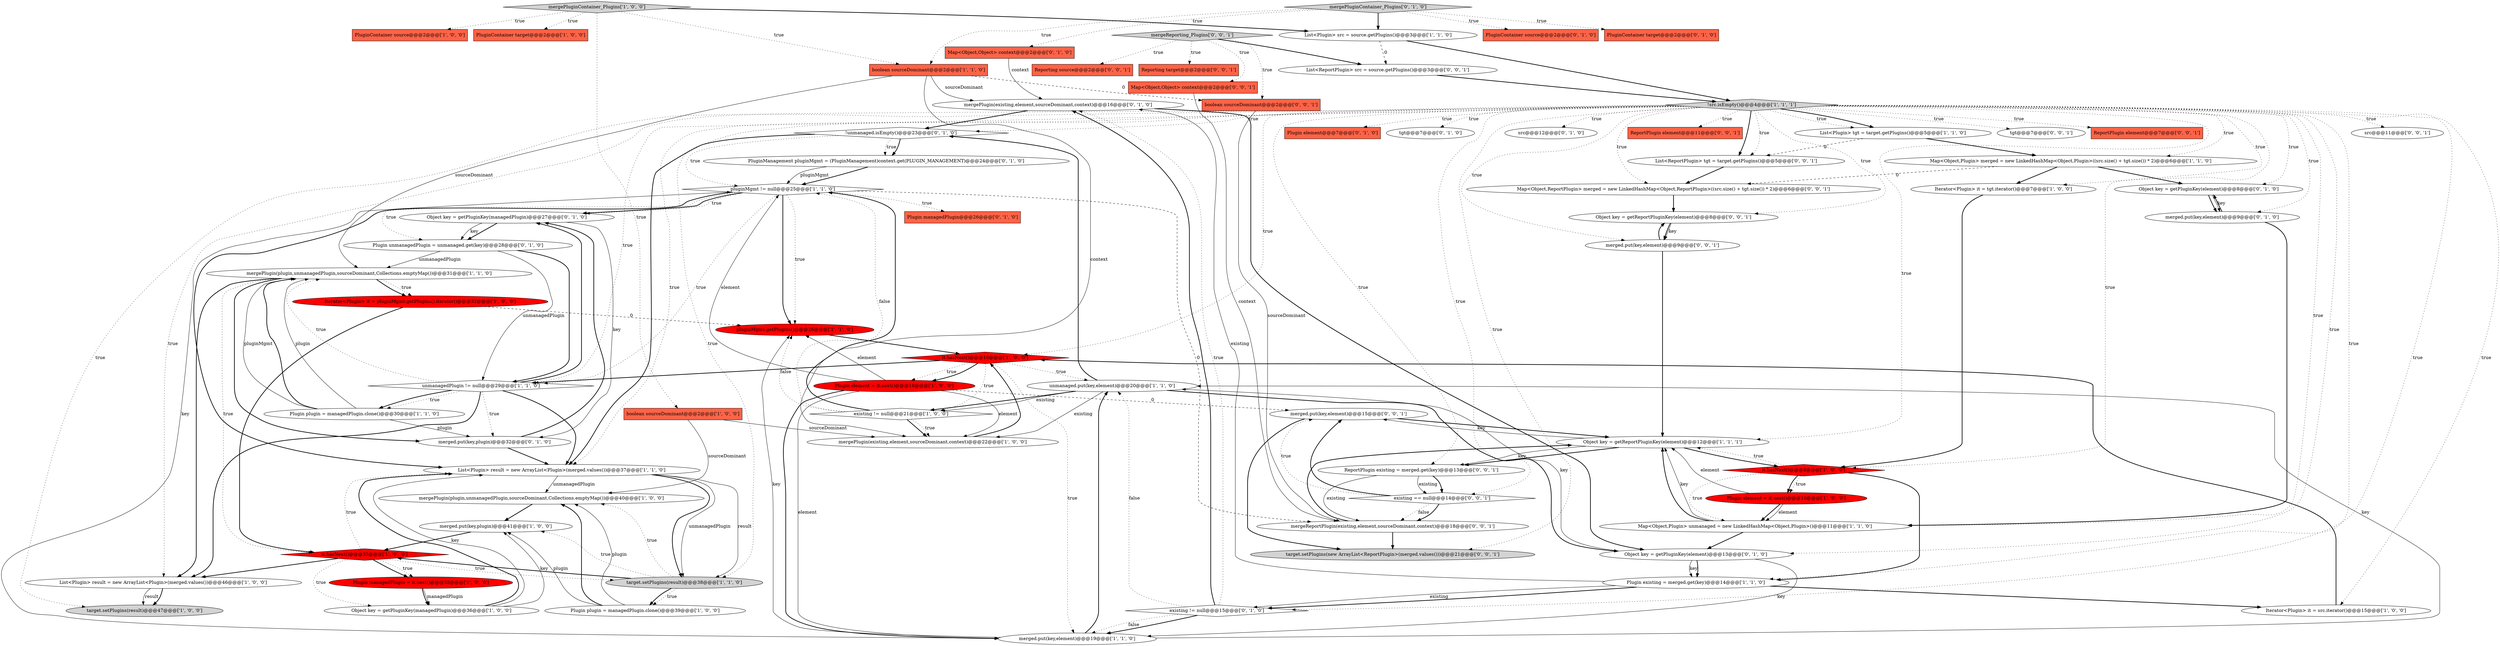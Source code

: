 digraph {
50 [style = filled, label = "Map<Object,Object> context@@@2@@@['0', '1', '0']", fillcolor = tomato, shape = box image = "AAA0AAABBB2BBB"];
32 [style = filled, label = "Object key = getReportPluginKey(element)@@@12@@@['1', '1', '1']", fillcolor = white, shape = ellipse image = "AAA0AAABBB1BBB"];
56 [style = filled, label = "List<ReportPlugin> src = source.getPlugins()@@@3@@@['0', '0', '1']", fillcolor = white, shape = ellipse image = "AAA0AAABBB3BBB"];
25 [style = filled, label = "unmanaged.put(key,element)@@@20@@@['1', '1', '0']", fillcolor = white, shape = ellipse image = "AAA0AAABBB1BBB"];
52 [style = filled, label = "Plugin element@@@7@@@['0', '1', '0']", fillcolor = tomato, shape = box image = "AAA0AAABBB2BBB"];
23 [style = filled, label = "Iterator<Plugin> it = pluginMgmt.getPlugins().iterator()@@@32@@@['1', '0', '0']", fillcolor = red, shape = ellipse image = "AAA1AAABBB1BBB"];
55 [style = filled, label = "Object key = getPluginKey(managedPlugin)@@@27@@@['0', '1', '0']", fillcolor = white, shape = ellipse image = "AAA0AAABBB2BBB"];
1 [style = filled, label = "List<Plugin> result = new ArrayList<Plugin>(merged.values())@@@46@@@['1', '0', '0']", fillcolor = white, shape = ellipse image = "AAA0AAABBB1BBB"];
47 [style = filled, label = "PluginContainer source@@@2@@@['0', '1', '0']", fillcolor = tomato, shape = box image = "AAA0AAABBB2BBB"];
73 [style = filled, label = "List<ReportPlugin> tgt = target.getPlugins()@@@5@@@['0', '0', '1']", fillcolor = white, shape = ellipse image = "AAA0AAABBB3BBB"];
12 [style = filled, label = "merged.put(key,plugin)@@@41@@@['1', '0', '0']", fillcolor = white, shape = ellipse image = "AAA0AAABBB1BBB"];
13 [style = filled, label = "Plugin element = it.next()@@@18@@@['1', '0', '0']", fillcolor = red, shape = ellipse image = "AAA1AAABBB1BBB"];
15 [style = filled, label = "List<Plugin> src = source.getPlugins()@@@3@@@['1', '1', '0']", fillcolor = white, shape = ellipse image = "AAA0AAABBB1BBB"];
20 [style = filled, label = "Plugin plugin = managedPlugin.clone()@@@30@@@['1', '1', '0']", fillcolor = white, shape = ellipse image = "AAA0AAABBB1BBB"];
40 [style = filled, label = "PluginManagement pluginMgmt = (PluginManagement)context.get(PLUGIN_MANAGEMENT)@@@24@@@['0', '1', '0']", fillcolor = white, shape = ellipse image = "AAA0AAABBB2BBB"];
44 [style = filled, label = "tgt@@@7@@@['0', '1', '0']", fillcolor = white, shape = ellipse image = "AAA0AAABBB2BBB"];
46 [style = filled, label = "mergePlugin(existing,element,sourceDominant,context)@@@16@@@['0', '1', '0']", fillcolor = white, shape = ellipse image = "AAA0AAABBB2BBB"];
33 [style = filled, label = "merged.put(key,element)@@@19@@@['1', '1', '0']", fillcolor = white, shape = ellipse image = "AAA0AAABBB1BBB"];
18 [style = filled, label = "pluginMgmt != null@@@25@@@['1', '1', '0']", fillcolor = white, shape = diamond image = "AAA0AAABBB1BBB"];
29 [style = filled, label = "List<Plugin> tgt = target.getPlugins()@@@5@@@['1', '1', '0']", fillcolor = white, shape = ellipse image = "AAA0AAABBB1BBB"];
59 [style = filled, label = "merged.put(key,element)@@@9@@@['0', '0', '1']", fillcolor = white, shape = ellipse image = "AAA0AAABBB3BBB"];
31 [style = filled, label = "!src.isEmpty()@@@4@@@['1', '1', '1']", fillcolor = lightgray, shape = diamond image = "AAA0AAABBB1BBB"];
65 [style = filled, label = "target.setPlugins(new ArrayList<ReportPlugin>(merged.values()))@@@21@@@['0', '0', '1']", fillcolor = lightgray, shape = ellipse image = "AAA0AAABBB3BBB"];
45 [style = filled, label = "merged.put(key,element)@@@9@@@['0', '1', '0']", fillcolor = white, shape = ellipse image = "AAA0AAABBB2BBB"];
3 [style = filled, label = "Plugin element = it.next()@@@10@@@['1', '0', '0']", fillcolor = red, shape = ellipse image = "AAA1AAABBB1BBB"];
35 [style = filled, label = "mergePluginContainer_Plugins['1', '0', '0']", fillcolor = lightgray, shape = diamond image = "AAA0AAABBB1BBB"];
2 [style = filled, label = "PluginContainer target@@@2@@@['1', '0', '0']", fillcolor = tomato, shape = box image = "AAA0AAABBB1BBB"];
36 [style = filled, label = "Plugin managedPlugin = it.next()@@@35@@@['1', '0', '0']", fillcolor = red, shape = ellipse image = "AAA1AAABBB1BBB"];
41 [style = filled, label = "Plugin managedPlugin@@@26@@@['0', '1', '0']", fillcolor = tomato, shape = box image = "AAA0AAABBB2BBB"];
34 [style = filled, label = "List<Plugin> result = new ArrayList<Plugin>(merged.values())@@@37@@@['1', '1', '0']", fillcolor = white, shape = ellipse image = "AAA0AAABBB1BBB"];
43 [style = filled, label = "src@@@12@@@['0', '1', '0']", fillcolor = white, shape = ellipse image = "AAA0AAABBB2BBB"];
11 [style = filled, label = "Map<Object,Plugin> unmanaged = new LinkedHashMap<Object,Plugin>()@@@11@@@['1', '1', '0']", fillcolor = white, shape = ellipse image = "AAA0AAABBB1BBB"];
17 [style = filled, label = "it.hasNext()@@@33@@@['1', '0', '0']", fillcolor = red, shape = diamond image = "AAA1AAABBB1BBB"];
67 [style = filled, label = "ReportPlugin element@@@11@@@['0', '0', '1']", fillcolor = tomato, shape = box image = "AAA0AAABBB3BBB"];
6 [style = filled, label = "it.hasNext()@@@16@@@['1', '0', '0']", fillcolor = red, shape = diamond image = "AAA1AAABBB1BBB"];
5 [style = filled, label = "PluginContainer source@@@2@@@['1', '0', '0']", fillcolor = tomato, shape = box image = "AAA0AAABBB1BBB"];
42 [style = filled, label = "merged.put(key,plugin)@@@32@@@['0', '1', '0']", fillcolor = white, shape = ellipse image = "AAA0AAABBB2BBB"];
19 [style = filled, label = "Plugin existing = merged.get(key)@@@14@@@['1', '1', '0']", fillcolor = white, shape = ellipse image = "AAA0AAABBB1BBB"];
16 [style = filled, label = "mergePlugin(plugin,unmanagedPlugin,sourceDominant,Collections.emptyMap())@@@40@@@['1', '0', '0']", fillcolor = white, shape = ellipse image = "AAA0AAABBB1BBB"];
28 [style = filled, label = "Map<Object,Plugin> merged = new LinkedHashMap<Object,Plugin>((src.size() + tgt.size()) * 2)@@@6@@@['1', '1', '0']", fillcolor = white, shape = ellipse image = "AAA0AAABBB1BBB"];
26 [style = filled, label = "existing != null@@@21@@@['1', '0', '0']", fillcolor = white, shape = diamond image = "AAA0AAABBB1BBB"];
49 [style = filled, label = "!unmanaged.isEmpty()@@@23@@@['0', '1', '0']", fillcolor = white, shape = diamond image = "AAA0AAABBB2BBB"];
57 [style = filled, label = "Map<Object,ReportPlugin> merged = new LinkedHashMap<Object,ReportPlugin>((src.size() + tgt.size()) * 2)@@@6@@@['0', '0', '1']", fillcolor = white, shape = ellipse image = "AAA0AAABBB3BBB"];
74 [style = filled, label = "merged.put(key,element)@@@15@@@['0', '0', '1']", fillcolor = white, shape = ellipse image = "AAA0AAABBB3BBB"];
69 [style = filled, label = "existing == null@@@14@@@['0', '0', '1']", fillcolor = white, shape = diamond image = "AAA0AAABBB3BBB"];
64 [style = filled, label = "Reporting source@@@2@@@['0', '0', '1']", fillcolor = tomato, shape = box image = "AAA0AAABBB3BBB"];
10 [style = filled, label = "target.setPlugins(result)@@@47@@@['1', '0', '0']", fillcolor = lightgray, shape = ellipse image = "AAA0AAABBB1BBB"];
62 [style = filled, label = "tgt@@@7@@@['0', '0', '1']", fillcolor = white, shape = ellipse image = "AAA0AAABBB3BBB"];
66 [style = filled, label = "Reporting target@@@2@@@['0', '0', '1']", fillcolor = tomato, shape = box image = "AAA0AAABBB3BBB"];
4 [style = filled, label = "Plugin plugin = managedPlugin.clone()@@@39@@@['1', '0', '0']", fillcolor = white, shape = ellipse image = "AAA0AAABBB1BBB"];
21 [style = filled, label = "mergePlugin(existing,element,sourceDominant,context)@@@22@@@['1', '0', '0']", fillcolor = white, shape = ellipse image = "AAA0AAABBB1BBB"];
68 [style = filled, label = "boolean sourceDominant@@@2@@@['0', '0', '1']", fillcolor = tomato, shape = box image = "AAA0AAABBB3BBB"];
14 [style = filled, label = "pluginMgmt.getPlugins()@@@26@@@['1', '1', '0']", fillcolor = red, shape = ellipse image = "AAA1AAABBB1BBB"];
51 [style = filled, label = "Plugin unmanagedPlugin = unmanaged.get(key)@@@28@@@['0', '1', '0']", fillcolor = white, shape = ellipse image = "AAA0AAABBB2BBB"];
71 [style = filled, label = "ReportPlugin element@@@7@@@['0', '0', '1']", fillcolor = tomato, shape = box image = "AAA0AAABBB3BBB"];
37 [style = filled, label = "mergePlugin(plugin,unmanagedPlugin,sourceDominant,Collections.emptyMap())@@@31@@@['1', '1', '0']", fillcolor = white, shape = ellipse image = "AAA0AAABBB1BBB"];
70 [style = filled, label = "src@@@11@@@['0', '0', '1']", fillcolor = white, shape = ellipse image = "AAA0AAABBB3BBB"];
39 [style = filled, label = "PluginContainer target@@@2@@@['0', '1', '0']", fillcolor = tomato, shape = box image = "AAA0AAABBB2BBB"];
9 [style = filled, label = "target.setPlugins(result)@@@38@@@['1', '1', '0']", fillcolor = lightgray, shape = ellipse image = "AAA0AAABBB1BBB"];
48 [style = filled, label = "mergePluginContainer_Plugins['0', '1', '0']", fillcolor = lightgray, shape = diamond image = "AAA0AAABBB2BBB"];
24 [style = filled, label = "Object key = getPluginKey(managedPlugin)@@@36@@@['1', '0', '0']", fillcolor = white, shape = ellipse image = "AAA0AAABBB1BBB"];
30 [style = filled, label = "it.hasNext()@@@8@@@['1', '0', '0']", fillcolor = red, shape = diamond image = "AAA1AAABBB1BBB"];
22 [style = filled, label = "unmanagedPlugin != null@@@29@@@['1', '1', '0']", fillcolor = white, shape = diamond image = "AAA0AAABBB1BBB"];
53 [style = filled, label = "Object key = getPluginKey(element)@@@8@@@['0', '1', '0']", fillcolor = white, shape = ellipse image = "AAA0AAABBB2BBB"];
63 [style = filled, label = "ReportPlugin existing = merged.get(key)@@@13@@@['0', '0', '1']", fillcolor = white, shape = ellipse image = "AAA0AAABBB3BBB"];
27 [style = filled, label = "Iterator<Plugin> it = src.iterator()@@@15@@@['1', '0', '0']", fillcolor = white, shape = ellipse image = "AAA0AAABBB1BBB"];
38 [style = filled, label = "Object key = getPluginKey(element)@@@13@@@['0', '1', '0']", fillcolor = white, shape = ellipse image = "AAA0AAABBB2BBB"];
7 [style = filled, label = "boolean sourceDominant@@@2@@@['1', '0', '0']", fillcolor = tomato, shape = box image = "AAA0AAABBB1BBB"];
58 [style = filled, label = "Object key = getReportPluginKey(element)@@@8@@@['0', '0', '1']", fillcolor = white, shape = ellipse image = "AAA0AAABBB3BBB"];
0 [style = filled, label = "Iterator<Plugin> it = tgt.iterator()@@@7@@@['1', '0', '0']", fillcolor = white, shape = ellipse image = "AAA0AAABBB1BBB"];
60 [style = filled, label = "mergeReporting_Plugins['0', '0', '1']", fillcolor = lightgray, shape = diamond image = "AAA0AAABBB3BBB"];
61 [style = filled, label = "Map<Object,Object> context@@@2@@@['0', '0', '1']", fillcolor = tomato, shape = box image = "AAA0AAABBB3BBB"];
54 [style = filled, label = "existing != null@@@15@@@['0', '1', '0']", fillcolor = white, shape = diamond image = "AAA0AAABBB2BBB"];
8 [style = filled, label = "boolean sourceDominant@@@2@@@['1', '1', '0']", fillcolor = tomato, shape = box image = "AAA0AAABBB1BBB"];
72 [style = filled, label = "mergeReportPlugin(existing,element,sourceDominant,context)@@@18@@@['0', '0', '1']", fillcolor = white, shape = ellipse image = "AAA0AAABBB3BBB"];
25->49 [style = bold, label=""];
0->30 [style = bold, label=""];
9->12 [style = dotted, label="true"];
34->9 [style = bold, label=""];
74->65 [style = bold, label=""];
26->14 [style = dotted, label="false"];
31->65 [style = dotted, label="true"];
6->22 [style = bold, label=""];
61->72 [style = solid, label="context"];
18->55 [style = bold, label=""];
24->34 [style = bold, label=""];
55->51 [style = bold, label=""];
57->58 [style = bold, label=""];
59->58 [style = bold, label=""];
18->72 [style = dashed, label="0"];
35->8 [style = dotted, label="true"];
4->16 [style = solid, label="plugin"];
63->72 [style = solid, label="existing"];
32->63 [style = bold, label=""];
17->36 [style = bold, label=""];
28->0 [style = bold, label=""];
69->74 [style = dotted, label="true"];
55->42 [style = solid, label="key"];
31->71 [style = dotted, label="true"];
6->26 [style = dotted, label="true"];
4->12 [style = solid, label="plugin"];
36->24 [style = bold, label=""];
31->59 [style = dotted, label="true"];
31->28 [style = dotted, label="true"];
33->25 [style = bold, label=""];
49->40 [style = dotted, label="true"];
35->2 [style = dotted, label="true"];
22->42 [style = dotted, label="true"];
48->39 [style = dotted, label="true"];
69->72 [style = dotted, label="false"];
69->72 [style = bold, label=""];
31->27 [style = dotted, label="true"];
3->32 [style = solid, label="element"];
20->37 [style = bold, label=""];
54->33 [style = bold, label=""];
31->34 [style = dotted, label="true"];
18->55 [style = dotted, label="true"];
23->17 [style = bold, label=""];
58->59 [style = bold, label=""];
17->34 [style = dotted, label="true"];
31->53 [style = dotted, label="true"];
13->74 [style = dashed, label="0"];
31->9 [style = dotted, label="true"];
49->40 [style = bold, label=""];
34->9 [style = solid, label="unmanagedPlugin"];
53->45 [style = solid, label="key"];
31->44 [style = dotted, label="true"];
4->16 [style = bold, label=""];
33->25 [style = solid, label="key"];
31->19 [style = dotted, label="true"];
28->57 [style = dashed, label="0"];
31->22 [style = dotted, label="true"];
46->38 [style = bold, label=""];
38->25 [style = solid, label="key"];
60->64 [style = dotted, label="true"];
32->63 [style = solid, label="key"];
31->63 [style = dotted, label="true"];
20->42 [style = solid, label="plugin"];
33->18 [style = solid, label="key"];
54->46 [style = bold, label=""];
37->1 [style = bold, label=""];
59->32 [style = bold, label=""];
31->6 [style = dotted, label="true"];
20->37 [style = solid, label="plugin"];
6->13 [style = dotted, label="true"];
3->11 [style = bold, label=""];
31->29 [style = bold, label=""];
9->17 [style = bold, label=""];
11->32 [style = solid, label="key"];
63->69 [style = bold, label=""];
31->49 [style = dotted, label="true"];
31->11 [style = dotted, label="true"];
31->10 [style = dotted, label="true"];
19->46 [style = solid, label="existing"];
45->11 [style = bold, label=""];
31->30 [style = dotted, label="true"];
30->19 [style = bold, label=""];
22->20 [style = dotted, label="true"];
48->47 [style = dotted, label="true"];
22->20 [style = bold, label=""];
15->31 [style = bold, label=""];
50->46 [style = solid, label="context"];
30->3 [style = dotted, label="true"];
8->37 [style = solid, label="sourceDominant"];
34->9 [style = solid, label="result"];
25->26 [style = bold, label=""];
6->25 [style = dotted, label="true"];
30->32 [style = dotted, label="true"];
9->4 [style = dotted, label="true"];
13->33 [style = solid, label="element"];
55->51 [style = solid, label="key"];
18->41 [style = dotted, label="true"];
54->33 [style = dotted, label="false"];
31->43 [style = dotted, label="true"];
31->29 [style = dotted, label="true"];
6->33 [style = dotted, label="true"];
14->6 [style = bold, label=""];
31->58 [style = dotted, label="true"];
8->68 [style = dashed, label="0"];
25->38 [style = bold, label=""];
60->56 [style = bold, label=""];
38->19 [style = solid, label="key"];
69->74 [style = bold, label=""];
60->66 [style = dotted, label="true"];
31->54 [style = dotted, label="true"];
17->1 [style = bold, label=""];
29->73 [style = dashed, label="0"];
56->31 [style = bold, label=""];
35->15 [style = bold, label=""];
72->32 [style = bold, label=""];
35->7 [style = dotted, label="true"];
18->34 [style = bold, label=""];
31->69 [style = dotted, label="true"];
31->45 [style = dotted, label="true"];
12->17 [style = bold, label=""];
22->55 [style = bold, label=""];
22->37 [style = dotted, label="true"];
3->11 [style = solid, label="element"];
68->72 [style = solid, label="sourceDominant"];
11->32 [style = bold, label=""];
73->57 [style = bold, label=""];
45->53 [style = bold, label=""];
32->30 [style = bold, label=""];
42->55 [style = bold, label=""];
31->0 [style = dotted, label="true"];
25->26 [style = solid, label="existing"];
25->21 [style = solid, label="existing"];
13->18 [style = solid, label="element"];
38->19 [style = bold, label=""];
26->21 [style = bold, label=""];
19->54 [style = bold, label=""];
58->59 [style = solid, label="key"];
72->65 [style = bold, label=""];
33->14 [style = solid, label="key"];
30->3 [style = bold, label=""];
31->52 [style = dotted, label="true"];
31->1 [style = dotted, label="true"];
6->13 [style = bold, label=""];
63->69 [style = solid, label="existing"];
31->67 [style = dotted, label="true"];
22->1 [style = bold, label=""];
17->36 [style = dotted, label="true"];
9->16 [style = dotted, label="true"];
60->61 [style = dotted, label="true"];
31->57 [style = dotted, label="true"];
30->11 [style = dotted, label="true"];
38->33 [style = solid, label="key"];
51->37 [style = solid, label="unmanagedPlugin"];
7->16 [style = solid, label="sourceDominant"];
13->14 [style = solid, label="element"];
37->42 [style = bold, label=""];
17->24 [style = dotted, label="true"];
18->22 [style = dotted, label="true"];
7->21 [style = solid, label="sourceDominant"];
42->34 [style = bold, label=""];
20->37 [style = solid, label="pluginMgmt"];
11->38 [style = bold, label=""];
8->21 [style = solid, label="context"];
54->46 [style = dotted, label="true"];
48->50 [style = dotted, label="true"];
31->73 [style = dotted, label="true"];
21->6 [style = bold, label=""];
31->62 [style = dotted, label="true"];
35->5 [style = dotted, label="true"];
28->53 [style = bold, label=""];
9->4 [style = bold, label=""];
46->49 [style = bold, label=""];
74->32 [style = bold, label=""];
8->46 [style = solid, label="sourceDominant"];
60->68 [style = dotted, label="true"];
40->18 [style = bold, label=""];
24->12 [style = solid, label="key"];
13->21 [style = solid, label="element"];
49->34 [style = bold, label=""];
37->23 [style = bold, label=""];
19->54 [style = solid, label="existing"];
54->25 [style = dotted, label="false"];
27->6 [style = bold, label=""];
18->14 [style = dotted, label="true"];
15->56 [style = dashed, label="0"];
1->10 [style = solid, label="result"];
31->32 [style = dotted, label="true"];
29->28 [style = bold, label=""];
37->17 [style = dotted, label="true"];
32->74 [style = solid, label="key"];
40->18 [style = solid, label="pluginMgmt"];
31->70 [style = dotted, label="true"];
51->22 [style = solid, label="unmanagedPlugin"];
26->18 [style = dotted, label="false"];
26->21 [style = dotted, label="true"];
51->22 [style = bold, label=""];
19->27 [style = bold, label=""];
22->34 [style = bold, label=""];
17->9 [style = dotted, label="true"];
31->38 [style = dotted, label="true"];
48->8 [style = dotted, label="true"];
48->15 [style = bold, label=""];
49->18 [style = dotted, label="true"];
36->24 [style = solid, label="managedPlugin"];
37->23 [style = dotted, label="true"];
34->16 [style = solid, label="unmanagedPlugin"];
18->51 [style = dotted, label="true"];
13->33 [style = bold, label=""];
1->10 [style = bold, label=""];
24->34 [style = solid, label="key"];
16->12 [style = bold, label=""];
18->14 [style = bold, label=""];
31->73 [style = bold, label=""];
53->45 [style = bold, label=""];
26->18 [style = bold, label=""];
23->14 [style = dashed, label="0"];
}
